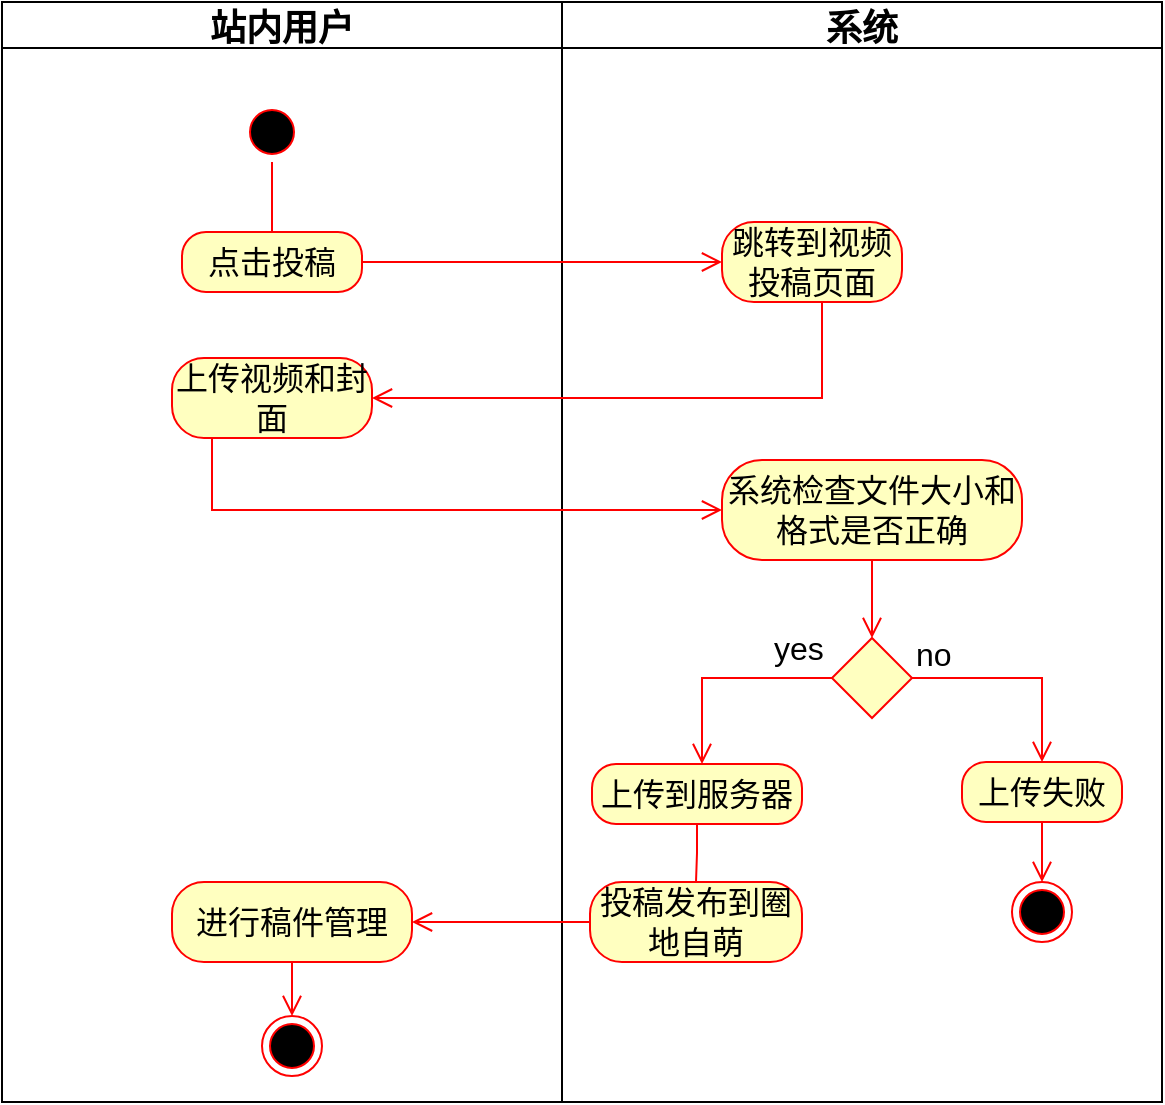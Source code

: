 <mxfile version="17.4.4" type="github" pages="2">
  <diagram id="u-de3FhM9FmhZ07raM_E" name="Page-1">
    <mxGraphModel dx="1422" dy="796" grid="1" gridSize="10" guides="1" tooltips="1" connect="1" arrows="1" fold="1" page="1" pageScale="1" pageWidth="827" pageHeight="1169" math="0" shadow="0">
      <root>
        <mxCell id="0" />
        <mxCell id="1" parent="0" />
        <mxCell id="TLO-3iS-r84SHTYbBu2k-75" value="站内用户" style="swimlane;fontSize=18;" vertex="1" parent="1">
          <mxGeometry x="820" y="20" width="280" height="550" as="geometry" />
        </mxCell>
        <mxCell id="TLO-3iS-r84SHTYbBu2k-76" value="" style="ellipse;html=1;shape=startState;fillColor=#000000;strokeColor=#ff0000;fontSize=16;" vertex="1" parent="TLO-3iS-r84SHTYbBu2k-75">
          <mxGeometry x="120" y="50" width="30" height="30" as="geometry" />
        </mxCell>
        <mxCell id="TLO-3iS-r84SHTYbBu2k-77" value="" style="edgeStyle=orthogonalEdgeStyle;html=1;verticalAlign=bottom;endArrow=open;endSize=8;strokeColor=#ff0000;rounded=0;fontSize=16;" edge="1" parent="TLO-3iS-r84SHTYbBu2k-75" source="TLO-3iS-r84SHTYbBu2k-76">
          <mxGeometry relative="1" as="geometry">
            <mxPoint x="135" y="140" as="targetPoint" />
          </mxGeometry>
        </mxCell>
        <mxCell id="TLO-3iS-r84SHTYbBu2k-78" value="点击投稿" style="rounded=1;whiteSpace=wrap;html=1;arcSize=40;fontColor=#000000;fillColor=#ffffc0;strokeColor=#ff0000;fontSize=16;" vertex="1" parent="TLO-3iS-r84SHTYbBu2k-75">
          <mxGeometry x="90" y="115" width="90" height="30" as="geometry" />
        </mxCell>
        <mxCell id="TLO-3iS-r84SHTYbBu2k-79" value="上传视频和封面" style="rounded=1;whiteSpace=wrap;html=1;arcSize=40;fontColor=#000000;fillColor=#ffffc0;strokeColor=#ff0000;fontSize=16;" vertex="1" parent="TLO-3iS-r84SHTYbBu2k-75">
          <mxGeometry x="85" y="178" width="100" height="40" as="geometry" />
        </mxCell>
        <mxCell id="TLO-3iS-r84SHTYbBu2k-80" value="进行稿件管理" style="rounded=1;whiteSpace=wrap;html=1;arcSize=40;fontColor=#000000;fillColor=#ffffc0;strokeColor=#ff0000;fontSize=16;" vertex="1" parent="TLO-3iS-r84SHTYbBu2k-75">
          <mxGeometry x="85" y="440" width="120" height="40" as="geometry" />
        </mxCell>
        <mxCell id="TLO-3iS-r84SHTYbBu2k-81" value="" style="edgeStyle=orthogonalEdgeStyle;html=1;verticalAlign=bottom;endArrow=open;endSize=8;strokeColor=#ff0000;rounded=0;fontSize=14;exitX=0.5;exitY=1;exitDx=0;exitDy=0;entryX=0.5;entryY=0;entryDx=0;entryDy=0;" edge="1" parent="TLO-3iS-r84SHTYbBu2k-75" source="TLO-3iS-r84SHTYbBu2k-80" target="TLO-3iS-r84SHTYbBu2k-82">
          <mxGeometry relative="1" as="geometry">
            <mxPoint x="145" y="563" as="targetPoint" />
            <mxPoint x="145" y="540" as="sourcePoint" />
            <Array as="points" />
          </mxGeometry>
        </mxCell>
        <mxCell id="TLO-3iS-r84SHTYbBu2k-82" value="" style="ellipse;html=1;shape=endState;fillColor=#000000;strokeColor=#ff0000;fontSize=14;" vertex="1" parent="TLO-3iS-r84SHTYbBu2k-75">
          <mxGeometry x="130" y="507" width="30" height="30" as="geometry" />
        </mxCell>
        <mxCell id="TLO-3iS-r84SHTYbBu2k-83" value="系统" style="swimlane;fontSize=18;" vertex="1" parent="1">
          <mxGeometry x="1100" y="20" width="300" height="550" as="geometry" />
        </mxCell>
        <mxCell id="TLO-3iS-r84SHTYbBu2k-84" value="跳转到视频投稿页面" style="rounded=1;whiteSpace=wrap;html=1;arcSize=40;fontColor=#000000;fillColor=#ffffc0;strokeColor=#ff0000;fontSize=16;" vertex="1" parent="TLO-3iS-r84SHTYbBu2k-83">
          <mxGeometry x="80" y="110" width="90" height="40" as="geometry" />
        </mxCell>
        <mxCell id="TLO-3iS-r84SHTYbBu2k-85" value="系统检查文件大小和格式是否正确" style="rounded=1;whiteSpace=wrap;html=1;arcSize=40;fontColor=#000000;fillColor=#ffffc0;strokeColor=#ff0000;fontSize=16;" vertex="1" parent="TLO-3iS-r84SHTYbBu2k-83">
          <mxGeometry x="80" y="229" width="150" height="50" as="geometry" />
        </mxCell>
        <mxCell id="TLO-3iS-r84SHTYbBu2k-86" value="" style="edgeStyle=orthogonalEdgeStyle;html=1;verticalAlign=bottom;endArrow=open;endSize=8;strokeColor=#ff0000;rounded=0;entryX=0.5;entryY=0;entryDx=0;entryDy=0;fontSize=16;" edge="1" parent="TLO-3iS-r84SHTYbBu2k-83" source="TLO-3iS-r84SHTYbBu2k-85" target="TLO-3iS-r84SHTYbBu2k-87">
          <mxGeometry relative="1" as="geometry">
            <mxPoint x="140" y="339" as="targetPoint" />
          </mxGeometry>
        </mxCell>
        <mxCell id="TLO-3iS-r84SHTYbBu2k-87" value="" style="rhombus;whiteSpace=wrap;html=1;fillColor=#ffffc0;strokeColor=#ff0000;fontSize=16;" vertex="1" parent="TLO-3iS-r84SHTYbBu2k-83">
          <mxGeometry x="135" y="318" width="40" height="40" as="geometry" />
        </mxCell>
        <mxCell id="TLO-3iS-r84SHTYbBu2k-88" value="yes" style="edgeStyle=orthogonalEdgeStyle;html=1;align=left;verticalAlign=top;endArrow=open;endSize=8;strokeColor=#ff0000;rounded=0;exitX=0;exitY=0.5;exitDx=0;exitDy=0;fontSize=16;" edge="1" parent="TLO-3iS-r84SHTYbBu2k-83" source="TLO-3iS-r84SHTYbBu2k-87" target="TLO-3iS-r84SHTYbBu2k-89">
          <mxGeometry x="-0.429" y="-31" relative="1" as="geometry">
            <mxPoint x="30" y="429" as="targetPoint" />
            <mxPoint x="100" y="359" as="sourcePoint" />
            <Array as="points">
              <mxPoint x="70" y="338" />
            </Array>
            <mxPoint as="offset" />
          </mxGeometry>
        </mxCell>
        <mxCell id="TLO-3iS-r84SHTYbBu2k-89" value="上传到服务器" style="rounded=1;whiteSpace=wrap;html=1;arcSize=40;fontColor=#000000;fillColor=#ffffc0;strokeColor=#ff0000;fontSize=16;" vertex="1" parent="TLO-3iS-r84SHTYbBu2k-83">
          <mxGeometry x="15" y="381" width="105" height="30" as="geometry" />
        </mxCell>
        <mxCell id="TLO-3iS-r84SHTYbBu2k-90" value="上传失败" style="rounded=1;whiteSpace=wrap;html=1;arcSize=40;fontColor=#000000;fillColor=#ffffc0;strokeColor=#ff0000;fontSize=16;" vertex="1" parent="TLO-3iS-r84SHTYbBu2k-83">
          <mxGeometry x="200" y="380" width="80" height="30" as="geometry" />
        </mxCell>
        <mxCell id="TLO-3iS-r84SHTYbBu2k-91" value="no" style="edgeStyle=orthogonalEdgeStyle;html=1;align=left;verticalAlign=bottom;endArrow=open;endSize=8;strokeColor=#ff0000;rounded=0;entryX=0.5;entryY=0;entryDx=0;entryDy=0;exitX=1;exitY=0.5;exitDx=0;exitDy=0;fontSize=16;" edge="1" parent="TLO-3iS-r84SHTYbBu2k-83" source="TLO-3iS-r84SHTYbBu2k-87" target="TLO-3iS-r84SHTYbBu2k-90">
          <mxGeometry x="-1" relative="1" as="geometry">
            <mxPoint x="230" y="398" as="targetPoint" />
            <Array as="points">
              <mxPoint x="240" y="338" />
            </Array>
          </mxGeometry>
        </mxCell>
        <mxCell id="TLO-3iS-r84SHTYbBu2k-92" value="" style="edgeStyle=orthogonalEdgeStyle;html=1;align=left;verticalAlign=bottom;endArrow=open;endSize=8;strokeColor=#ff0000;rounded=0;exitX=0.5;exitY=1;exitDx=0;exitDy=0;startArrow=none;fontSize=16;" edge="1" parent="TLO-3iS-r84SHTYbBu2k-83" source="TLO-3iS-r84SHTYbBu2k-95">
          <mxGeometry x="-1" relative="1" as="geometry">
            <mxPoint x="60" y="480" as="targetPoint" />
            <mxPoint x="94" y="477" as="sourcePoint" />
            <Array as="points">
              <mxPoint x="60" y="476" />
            </Array>
          </mxGeometry>
        </mxCell>
        <mxCell id="TLO-3iS-r84SHTYbBu2k-93" value="" style="ellipse;html=1;shape=endState;fillColor=#000000;strokeColor=#ff0000;fontSize=16;" vertex="1" parent="TLO-3iS-r84SHTYbBu2k-83">
          <mxGeometry x="225" y="440" width="30" height="30" as="geometry" />
        </mxCell>
        <mxCell id="TLO-3iS-r84SHTYbBu2k-94" value="" style="edgeStyle=orthogonalEdgeStyle;html=1;align=left;verticalAlign=bottom;endArrow=open;endSize=8;strokeColor=#ff0000;rounded=0;entryX=0.5;entryY=0;entryDx=0;entryDy=0;exitX=0.5;exitY=1;exitDx=0;exitDy=0;fontSize=16;" edge="1" parent="TLO-3iS-r84SHTYbBu2k-83" source="TLO-3iS-r84SHTYbBu2k-90" target="TLO-3iS-r84SHTYbBu2k-93">
          <mxGeometry x="-1" relative="1" as="geometry">
            <mxPoint x="160" y="440" as="targetPoint" />
            <mxPoint x="180" y="465" as="sourcePoint" />
            <Array as="points" />
          </mxGeometry>
        </mxCell>
        <mxCell id="TLO-3iS-r84SHTYbBu2k-95" value="投稿发布到圈地自萌" style="rounded=1;whiteSpace=wrap;html=1;arcSize=40;fontColor=#000000;fillColor=#ffffc0;strokeColor=#ff0000;fontSize=16;" vertex="1" parent="TLO-3iS-r84SHTYbBu2k-83">
          <mxGeometry x="14" y="440" width="106" height="40" as="geometry" />
        </mxCell>
        <mxCell id="TLO-3iS-r84SHTYbBu2k-96" value="" style="edgeStyle=orthogonalEdgeStyle;html=1;align=left;verticalAlign=bottom;endArrow=none;endSize=8;strokeColor=#ff0000;rounded=0;exitX=0.5;exitY=1;exitDx=0;exitDy=0;fontSize=16;" edge="1" parent="TLO-3iS-r84SHTYbBu2k-83" source="TLO-3iS-r84SHTYbBu2k-89" target="TLO-3iS-r84SHTYbBu2k-95">
          <mxGeometry x="-1" relative="1" as="geometry">
            <mxPoint x="450" y="530" as="targetPoint" />
            <mxPoint x="450" y="461" as="sourcePoint" />
            <Array as="points" />
          </mxGeometry>
        </mxCell>
        <mxCell id="TLO-3iS-r84SHTYbBu2k-97" value="" style="edgeStyle=orthogonalEdgeStyle;html=1;verticalAlign=bottom;endArrow=open;endSize=8;strokeColor=#ff0000;rounded=0;entryX=0;entryY=0.5;entryDx=0;entryDy=0;fontSize=16;" edge="1" parent="1" source="TLO-3iS-r84SHTYbBu2k-78" target="TLO-3iS-r84SHTYbBu2k-84">
          <mxGeometry relative="1" as="geometry">
            <mxPoint x="925" y="270" as="targetPoint" />
          </mxGeometry>
        </mxCell>
        <mxCell id="TLO-3iS-r84SHTYbBu2k-98" value="" style="edgeStyle=orthogonalEdgeStyle;html=1;verticalAlign=bottom;endArrow=open;endSize=8;strokeColor=#ff0000;rounded=0;entryX=1;entryY=0.5;entryDx=0;entryDy=0;exitX=0.5;exitY=1;exitDx=0;exitDy=0;fontSize=16;" edge="1" parent="1" source="TLO-3iS-r84SHTYbBu2k-84" target="TLO-3iS-r84SHTYbBu2k-79">
          <mxGeometry relative="1" as="geometry">
            <mxPoint x="1240" y="270" as="targetPoint" />
            <mxPoint x="1210" y="220" as="sourcePoint" />
            <Array as="points">
              <mxPoint x="1230" y="170" />
              <mxPoint x="1230" y="218" />
            </Array>
          </mxGeometry>
        </mxCell>
        <mxCell id="TLO-3iS-r84SHTYbBu2k-99" value="" style="edgeStyle=orthogonalEdgeStyle;html=1;verticalAlign=bottom;endArrow=open;endSize=8;strokeColor=#ff0000;rounded=0;entryX=0;entryY=0.5;entryDx=0;entryDy=0;fontSize=16;" edge="1" parent="1" source="TLO-3iS-r84SHTYbBu2k-79" target="TLO-3iS-r84SHTYbBu2k-85">
          <mxGeometry relative="1" as="geometry">
            <mxPoint x="925" y="339" as="targetPoint" />
            <Array as="points">
              <mxPoint x="925" y="274" />
            </Array>
          </mxGeometry>
        </mxCell>
        <mxCell id="TLO-3iS-r84SHTYbBu2k-100" value="" style="edgeStyle=orthogonalEdgeStyle;html=1;verticalAlign=bottom;endArrow=open;endSize=8;strokeColor=#ff0000;rounded=0;fontSize=16;entryX=1;entryY=0.5;entryDx=0;entryDy=0;" edge="1" parent="1" source="TLO-3iS-r84SHTYbBu2k-95" target="TLO-3iS-r84SHTYbBu2k-80">
          <mxGeometry relative="1" as="geometry">
            <mxPoint x="1000" y="570" as="targetPoint" />
          </mxGeometry>
        </mxCell>
      </root>
    </mxGraphModel>
  </diagram>
  <diagram id="7j2bTfX_rTXFhSLOs7mT" name="Page-2">
    <mxGraphModel dx="2249" dy="796" grid="1" gridSize="10" guides="1" tooltips="1" connect="1" arrows="1" fold="1" page="1" pageScale="1" pageWidth="827" pageHeight="1169" math="0" shadow="0">
      <root>
        <mxCell id="0" />
        <mxCell id="1" parent="0" />
        <mxCell id="sm8OMEilD3quk4I2Jw6D-1" value="" style="group" vertex="1" connectable="0" parent="1">
          <mxGeometry x="-410" y="129" width="580" height="601" as="geometry" />
        </mxCell>
        <mxCell id="sm8OMEilD3quk4I2Jw6D-2" value="站内用户" style="swimlane;fontSize=18;" vertex="1" parent="sm8OMEilD3quk4I2Jw6D-1">
          <mxGeometry width="280" height="600" as="geometry" />
        </mxCell>
        <mxCell id="sm8OMEilD3quk4I2Jw6D-3" value="" style="ellipse;html=1;shape=startState;fillColor=#000000;strokeColor=#ff0000;fontSize=16;" vertex="1" parent="sm8OMEilD3quk4I2Jw6D-2">
          <mxGeometry x="120" y="50" width="30" height="30" as="geometry" />
        </mxCell>
        <mxCell id="sm8OMEilD3quk4I2Jw6D-4" value="" style="edgeStyle=orthogonalEdgeStyle;html=1;verticalAlign=bottom;endArrow=open;endSize=8;strokeColor=#ff0000;rounded=0;fontSize=16;" edge="1" parent="sm8OMEilD3quk4I2Jw6D-2" source="sm8OMEilD3quk4I2Jw6D-3">
          <mxGeometry relative="1" as="geometry">
            <mxPoint x="135" y="140" as="targetPoint" />
          </mxGeometry>
        </mxCell>
        <mxCell id="sm8OMEilD3quk4I2Jw6D-5" value="点击我的主页" style="rounded=1;whiteSpace=wrap;html=1;arcSize=40;fontColor=#000000;fillColor=#ffffc0;strokeColor=#ff0000;fontSize=16;" vertex="1" parent="sm8OMEilD3quk4I2Jw6D-2">
          <mxGeometry x="80" y="115" width="100" height="30" as="geometry" />
        </mxCell>
        <mxCell id="sm8OMEilD3quk4I2Jw6D-6" value="点击卡片上的关注数或粉丝数" style="rounded=1;whiteSpace=wrap;html=1;arcSize=40;fontColor=#000000;fillColor=#ffffc0;strokeColor=#ff0000;fontSize=16;" vertex="1" parent="sm8OMEilD3quk4I2Jw6D-2">
          <mxGeometry x="30" y="313" width="175" height="40" as="geometry" />
        </mxCell>
        <mxCell id="sm8OMEilD3quk4I2Jw6D-7" value="关注/取消关注/移除粉丝" style="rounded=1;whiteSpace=wrap;html=1;arcSize=40;fontColor=#000000;fillColor=#ffffc0;strokeColor=#ff0000;fontSize=16;" vertex="1" parent="sm8OMEilD3quk4I2Jw6D-2">
          <mxGeometry x="100" y="413" width="105" height="40" as="geometry" />
        </mxCell>
        <mxCell id="sm8OMEilD3quk4I2Jw6D-8" value="显示关注粉丝明细区域" style="rounded=1;whiteSpace=wrap;html=1;arcSize=40;fontColor=#000000;fillColor=#ffffc0;strokeColor=#ff0000;fontSize=16;" vertex="1" parent="sm8OMEilD3quk4I2Jw6D-2">
          <mxGeometry x="360" y="362" width="170" height="50" as="geometry" />
        </mxCell>
        <mxCell id="sm8OMEilD3quk4I2Jw6D-9" value="显示相应操作成功提示" style="rounded=1;whiteSpace=wrap;html=1;arcSize=40;fontColor=#000000;fillColor=#ffffc0;strokeColor=#ff0000;fontSize=16;" vertex="1" parent="sm8OMEilD3quk4I2Jw6D-2">
          <mxGeometry x="392.5" y="473" width="105" height="40" as="geometry" />
        </mxCell>
        <mxCell id="sm8OMEilD3quk4I2Jw6D-10" value="" style="ellipse;html=1;shape=endState;fillColor=#000000;strokeColor=#ff0000;fontSize=14;" vertex="1" parent="sm8OMEilD3quk4I2Jw6D-2">
          <mxGeometry x="430" y="553" width="30" height="30" as="geometry" />
        </mxCell>
        <mxCell id="sm8OMEilD3quk4I2Jw6D-11" value="" style="edgeStyle=orthogonalEdgeStyle;html=1;verticalAlign=bottom;endArrow=open;endSize=8;strokeColor=#ff0000;rounded=0;fontSize=14;exitX=0.5;exitY=1;exitDx=0;exitDy=0;entryX=0.5;entryY=0;entryDx=0;entryDy=0;" edge="1" parent="sm8OMEilD3quk4I2Jw6D-2" source="sm8OMEilD3quk4I2Jw6D-9" target="sm8OMEilD3quk4I2Jw6D-10">
          <mxGeometry relative="1" as="geometry">
            <mxPoint x="295" y="530" as="targetPoint" />
            <mxPoint x="295" y="503" as="sourcePoint" />
            <Array as="points" />
          </mxGeometry>
        </mxCell>
        <mxCell id="sm8OMEilD3quk4I2Jw6D-12" value="" style="edgeStyle=orthogonalEdgeStyle;html=1;verticalAlign=bottom;endArrow=open;endSize=8;strokeColor=#ff0000;rounded=0;entryX=0;entryY=0.5;entryDx=0;entryDy=0;fontSize=16;" edge="1" parent="sm8OMEilD3quk4I2Jw6D-2" source="sm8OMEilD3quk4I2Jw6D-6" target="sm8OMEilD3quk4I2Jw6D-8">
          <mxGeometry relative="1" as="geometry">
            <mxPoint x="105" y="452" as="targetPoint" />
            <Array as="points">
              <mxPoint x="105" y="387" />
            </Array>
          </mxGeometry>
        </mxCell>
        <mxCell id="sm8OMEilD3quk4I2Jw6D-13" value="" style="edgeStyle=orthogonalEdgeStyle;html=1;verticalAlign=bottom;endArrow=open;endSize=8;strokeColor=#ff0000;rounded=0;fontSize=16;exitX=0.5;exitY=1;exitDx=0;exitDy=0;entryX=1;entryY=0.5;entryDx=0;entryDy=0;" edge="1" parent="sm8OMEilD3quk4I2Jw6D-2" source="sm8OMEilD3quk4I2Jw6D-8" target="sm8OMEilD3quk4I2Jw6D-7">
          <mxGeometry relative="1" as="geometry">
            <mxPoint x="310" y="433" as="targetPoint" />
            <mxPoint x="445" y="427.69" as="sourcePoint" />
            <Array as="points">
              <mxPoint x="445" y="433" />
              <mxPoint x="205" y="433" />
            </Array>
          </mxGeometry>
        </mxCell>
        <mxCell id="sm8OMEilD3quk4I2Jw6D-14" value="" style="edgeStyle=orthogonalEdgeStyle;html=1;verticalAlign=bottom;endArrow=open;endSize=8;strokeColor=#ff0000;rounded=0;fontSize=16;exitX=0.5;exitY=1;exitDx=0;exitDy=0;entryX=0;entryY=0.5;entryDx=0;entryDy=0;" edge="1" parent="sm8OMEilD3quk4I2Jw6D-2" source="sm8OMEilD3quk4I2Jw6D-7" target="sm8OMEilD3quk4I2Jw6D-9">
          <mxGeometry relative="1" as="geometry">
            <mxPoint x="320" y="503" as="targetPoint" />
            <mxPoint x="304" y="603" as="sourcePoint" />
          </mxGeometry>
        </mxCell>
        <mxCell id="sm8OMEilD3quk4I2Jw6D-15" value="点击区域内投稿、喜欢或收藏的视频" style="rounded=1;whiteSpace=wrap;html=1;arcSize=40;fontColor=#000000;fillColor=#ffffc0;strokeColor=#ff0000;fontSize=16;" vertex="1" parent="sm8OMEilD3quk4I2Jw6D-2">
          <mxGeometry x="100" y="198" width="160" height="42" as="geometry" />
        </mxCell>
        <mxCell id="sm8OMEilD3quk4I2Jw6D-16" value="系统" style="swimlane;fontSize=18;" vertex="1" parent="sm8OMEilD3quk4I2Jw6D-1">
          <mxGeometry x="280" width="300" height="601" as="geometry" />
        </mxCell>
        <mxCell id="sm8OMEilD3quk4I2Jw6D-17" value="&lt;span style=&quot;font-size: 12pt&quot;&gt;跳转到个人主页，显示个性化视频展示区域（投稿、喜欢、收藏）&lt;/span&gt;" style="rounded=1;whiteSpace=wrap;html=1;arcSize=40;fontColor=#000000;fillColor=#ffffc0;strokeColor=#ff0000;fontSize=16;" vertex="1" parent="sm8OMEilD3quk4I2Jw6D-16">
          <mxGeometry x="80" y="96" width="170" height="70" as="geometry" />
        </mxCell>
        <mxCell id="sm8OMEilD3quk4I2Jw6D-18" value="" style="shape=line;html=1;strokeWidth=6;strokeColor=#ff0000;fontSize=18;rotation=90;" vertex="1" parent="sm8OMEilD3quk4I2Jw6D-16">
          <mxGeometry x="24" y="198" width="61.25" height="10" as="geometry" />
        </mxCell>
        <mxCell id="sm8OMEilD3quk4I2Jw6D-19" value="跳转到播放页面" style="rounded=1;whiteSpace=wrap;html=1;arcSize=40;fontColor=#000000;fillColor=#ffffc0;strokeColor=#ff0000;fontSize=16;" vertex="1" parent="sm8OMEilD3quk4I2Jw6D-16">
          <mxGeometry x="40" y="261" width="120" height="50" as="geometry" />
        </mxCell>
        <mxCell id="sm8OMEilD3quk4I2Jw6D-20" value="" style="ellipse;html=1;shape=endState;fillColor=#000000;strokeColor=#ff0000;fontSize=14;" vertex="1" parent="sm8OMEilD3quk4I2Jw6D-16">
          <mxGeometry x="220" y="271" width="30" height="30" as="geometry" />
        </mxCell>
        <mxCell id="sm8OMEilD3quk4I2Jw6D-21" value="" style="edgeStyle=orthogonalEdgeStyle;html=1;verticalAlign=bottom;endArrow=open;endSize=8;strokeColor=#ff0000;rounded=0;entryX=0;entryY=0.5;entryDx=0;entryDy=0;fontSize=16;" edge="1" parent="sm8OMEilD3quk4I2Jw6D-16" target="sm8OMEilD3quk4I2Jw6D-20">
          <mxGeometry relative="1" as="geometry">
            <mxPoint x="340" y="285.5" as="targetPoint" />
            <mxPoint x="160" y="285.5" as="sourcePoint" />
            <Array as="points" />
          </mxGeometry>
        </mxCell>
        <mxCell id="sm8OMEilD3quk4I2Jw6D-22" value="" style="edgeStyle=orthogonalEdgeStyle;html=1;verticalAlign=bottom;endArrow=open;endSize=8;strokeColor=#ff0000;rounded=0;entryX=0;entryY=0.5;entryDx=0;entryDy=0;fontSize=16;" edge="1" parent="sm8OMEilD3quk4I2Jw6D-1" source="sm8OMEilD3quk4I2Jw6D-5" target="sm8OMEilD3quk4I2Jw6D-17">
          <mxGeometry relative="1" as="geometry">
            <mxPoint x="105" y="251" as="targetPoint" />
            <Array as="points">
              <mxPoint x="270" y="131" />
            </Array>
          </mxGeometry>
        </mxCell>
        <mxCell id="sm8OMEilD3quk4I2Jw6D-23" value="" style="edgeStyle=orthogonalEdgeStyle;html=1;verticalAlign=bottom;endArrow=open;endSize=8;strokeColor=#ff0000;rounded=0;fontSize=16;exitX=0.5;exitY=1;exitDx=0;exitDy=0;" edge="1" parent="sm8OMEilD3quk4I2Jw6D-1" source="sm8OMEilD3quk4I2Jw6D-17">
          <mxGeometry relative="1" as="geometry">
            <mxPoint x="340" y="201" as="targetPoint" />
            <mxPoint x="450" y="149" as="sourcePoint" />
            <Array as="points">
              <mxPoint x="445" y="201" />
            </Array>
          </mxGeometry>
        </mxCell>
        <mxCell id="sm8OMEilD3quk4I2Jw6D-24" value="" style="edgeStyle=orthogonalEdgeStyle;html=1;verticalAlign=bottom;endArrow=open;endSize=8;strokeColor=#ff0000;rounded=0;labelBorderColor=default;fontSize=18;entryX=0.25;entryY=0;entryDx=0;entryDy=0;" edge="1" parent="sm8OMEilD3quk4I2Jw6D-1" source="sm8OMEilD3quk4I2Jw6D-18" target="sm8OMEilD3quk4I2Jw6D-6">
          <mxGeometry relative="1" as="geometry">
            <mxPoint x="160" y="181" as="targetPoint" />
            <Array as="points">
              <mxPoint x="335" y="181" />
              <mxPoint x="74" y="181" />
            </Array>
          </mxGeometry>
        </mxCell>
        <mxCell id="sm8OMEilD3quk4I2Jw6D-25" value="" style="edgeStyle=orthogonalEdgeStyle;html=1;verticalAlign=bottom;endArrow=open;endSize=8;strokeColor=#ff0000;rounded=0;fontSize=16;exitX=0.75;exitY=0.5;exitDx=0;exitDy=0;exitPerimeter=0;" edge="1" parent="sm8OMEilD3quk4I2Jw6D-1" source="sm8OMEilD3quk4I2Jw6D-18" target="sm8OMEilD3quk4I2Jw6D-15">
          <mxGeometry relative="1" as="geometry">
            <mxPoint x="350" y="211" as="targetPoint" />
            <mxPoint x="455" y="175" as="sourcePoint" />
            <Array as="points">
              <mxPoint x="300" y="218" />
              <mxPoint x="300" y="218" />
            </Array>
          </mxGeometry>
        </mxCell>
        <mxCell id="sm8OMEilD3quk4I2Jw6D-26" value="" style="edgeStyle=orthogonalEdgeStyle;html=1;verticalAlign=bottom;endArrow=open;endSize=8;strokeColor=#ff0000;rounded=0;fontSize=16;exitX=0.5;exitY=1;exitDx=0;exitDy=0;" edge="1" parent="sm8OMEilD3quk4I2Jw6D-1" source="sm8OMEilD3quk4I2Jw6D-15">
          <mxGeometry relative="1" as="geometry">
            <mxPoint x="320" y="291" as="targetPoint" />
            <mxPoint x="344.625" y="228.312" as="sourcePoint" />
            <Array as="points">
              <mxPoint x="180" y="291" />
            </Array>
          </mxGeometry>
        </mxCell>
      </root>
    </mxGraphModel>
  </diagram>
</mxfile>
